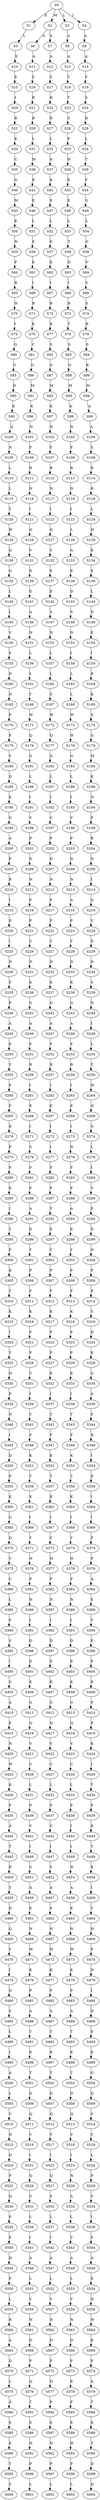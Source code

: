 strict digraph  {
	S0 -> S1 [ label = E ];
	S0 -> S2 [ label = M ];
	S0 -> S3 [ label = L ];
	S0 -> S4 [ label = I ];
	S1 -> S5 [ label = L ];
	S2 -> S6 [ label = A ];
	S2 -> S7 [ label = S ];
	S3 -> S8 [ label = A ];
	S4 -> S9 [ label = A ];
	S5 -> S10 [ label = E ];
	S6 -> S11 [ label = A ];
	S7 -> S12 [ label = A ];
	S8 -> S13 [ label = A ];
	S9 -> S14 [ label = A ];
	S10 -> S15 [ label = E ];
	S11 -> S16 [ label = S ];
	S12 -> S17 [ label = S ];
	S13 -> S18 [ label = T ];
	S14 -> S19 [ label = V ];
	S15 -> S20 [ label = I ];
	S16 -> S21 [ label = R ];
	S17 -> S22 [ label = R ];
	S18 -> S23 [ label = T ];
	S19 -> S24 [ label = S ];
	S20 -> S25 [ label = R ];
	S21 -> S26 [ label = R ];
	S22 -> S27 [ label = R ];
	S23 -> S28 [ label = S ];
	S24 -> S29 [ label = R ];
	S25 -> S30 [ label = K ];
	S26 -> S31 [ label = L ];
	S27 -> S32 [ label = L ];
	S28 -> S33 [ label = F ];
	S29 -> S34 [ label = L ];
	S30 -> S35 [ label = C ];
	S31 -> S36 [ label = M ];
	S32 -> S37 [ label = A ];
	S33 -> S38 [ label = H ];
	S34 -> S39 [ label = T ];
	S35 -> S40 [ label = G ];
	S36 -> S41 [ label = K ];
	S37 -> S42 [ label = K ];
	S38 -> S43 [ label = K ];
	S39 -> S44 [ label = F ];
	S40 -> S45 [ label = M ];
	S41 -> S46 [ label = E ];
	S42 -> S47 [ label = E ];
	S43 -> S48 [ label = E ];
	S44 -> S49 [ label = S ];
	S45 -> S50 [ label = K ];
	S46 -> S51 [ label = L ];
	S47 -> S52 [ label = L ];
	S48 -> S53 [ label = L ];
	S49 -> S54 [ label = L ];
	S50 -> S55 [ label = N ];
	S51 -> S56 [ label = E ];
	S52 -> S57 [ label = E ];
	S53 -> S58 [ label = T ];
	S54 -> S59 [ label = G ];
	S55 -> S60 [ label = F ];
	S56 -> S61 [ label = E ];
	S57 -> S62 [ label = E ];
	S58 -> S63 [ label = D ];
	S59 -> S64 [ label = V ];
	S60 -> S65 [ label = R ];
	S61 -> S66 [ label = I ];
	S62 -> S67 [ label = I ];
	S63 -> S68 [ label = I ];
	S64 -> S69 [ label = V ];
	S65 -> S70 [ label = N ];
	S66 -> S71 [ label = R ];
	S67 -> S72 [ label = R ];
	S68 -> S73 [ label = R ];
	S69 -> S74 [ label = S ];
	S70 -> S75 [ label = I ];
	S71 -> S76 [ label = K ];
	S72 -> S77 [ label = K ];
	S73 -> S78 [ label = T ];
	S74 -> S79 [ label = R ];
	S75 -> S80 [ label = Q ];
	S76 -> S81 [ label = C ];
	S77 -> S82 [ label = S ];
	S78 -> S83 [ label = S ];
	S79 -> S84 [ label = S ];
	S80 -> S85 [ label = V ];
	S81 -> S86 [ label = G ];
	S82 -> S87 [ label = G ];
	S83 -> S88 [ label = G ];
	S84 -> S89 [ label = K ];
	S85 -> S90 [ label = D ];
	S86 -> S91 [ label = M ];
	S87 -> S92 [ label = M ];
	S88 -> S93 [ label = M ];
	S89 -> S94 [ label = M ];
	S90 -> S95 [ label = E ];
	S91 -> S96 [ label = K ];
	S92 -> S97 [ label = K ];
	S93 -> S98 [ label = K ];
	S94 -> S99 [ label = A ];
	S95 -> S100 [ label = A ];
	S96 -> S101 [ label = N ];
	S97 -> S102 [ label = N ];
	S98 -> S103 [ label = N ];
	S99 -> S104 [ label = A ];
	S100 -> S105 [ label = N ];
	S101 -> S106 [ label = F ];
	S102 -> S107 [ label = F ];
	S103 -> S108 [ label = F ];
	S104 -> S109 [ label = S ];
	S105 -> S110 [ label = L ];
	S106 -> S111 [ label = R ];
	S107 -> S112 [ label = R ];
	S108 -> S113 [ label = R ];
	S109 -> S114 [ label = R ];
	S110 -> S115 [ label = L ];
	S111 -> S116 [ label = N ];
	S112 -> S117 [ label = N ];
	S113 -> S118 [ label = N ];
	S114 -> S119 [ label = R ];
	S115 -> S120 [ label = T ];
	S116 -> S121 [ label = I ];
	S117 -> S122 [ label = I ];
	S118 -> S123 [ label = I ];
	S119 -> S124 [ label = L ];
	S120 -> S125 [ label = W ];
	S121 -> S126 [ label = Q ];
	S122 -> S127 [ label = Q ];
	S123 -> S128 [ label = L ];
	S124 -> S129 [ label = H ];
	S125 -> S130 [ label = Q ];
	S126 -> S131 [ label = V ];
	S127 -> S132 [ label = V ];
	S128 -> S133 [ label = A ];
	S129 -> S134 [ label = K ];
	S130 -> S135 [ label = G ];
	S131 -> S136 [ label = D ];
	S132 -> S137 [ label = E ];
	S133 -> S138 [ label = E ];
	S134 -> S139 [ label = E ];
	S135 -> S140 [ label = L ];
	S136 -> S141 [ label = E ];
	S137 -> S142 [ label = E ];
	S138 -> S143 [ label = D ];
	S139 -> S144 [ label = L ];
	S140 -> S145 [ label = I ];
	S141 -> S146 [ label = A ];
	S142 -> S147 [ label = S ];
	S143 -> S148 [ label = S ];
	S144 -> S149 [ label = D ];
	S145 -> S150 [ label = V ];
	S146 -> S151 [ label = N ];
	S147 -> S152 [ label = N ];
	S148 -> S153 [ label = N ];
	S149 -> S154 [ label = E ];
	S150 -> S155 [ label = P ];
	S151 -> S156 [ label = L ];
	S152 -> S157 [ label = L ];
	S153 -> S158 [ label = I ];
	S154 -> S159 [ label = I ];
	S155 -> S160 [ label = D ];
	S156 -> S161 [ label = L ];
	S157 -> S162 [ label = L ];
	S158 -> S163 [ label = L ];
	S159 -> S164 [ label = R ];
	S160 -> S165 [ label = N ];
	S161 -> S166 [ label = T ];
	S162 -> S167 [ label = S ];
	S163 -> S168 [ label = L ];
	S164 -> S169 [ label = K ];
	S165 -> S170 [ label = P ];
	S166 -> S171 [ label = W ];
	S167 -> S172 [ label = W ];
	S168 -> S173 [ label = W ];
	S169 -> S174 [ label = S ];
	S170 -> S175 [ label = P ];
	S171 -> S176 [ label = Q ];
	S172 -> S177 [ label = Q ];
	S173 -> S178 [ label = H ];
	S174 -> S179 [ label = G ];
	S175 -> S180 [ label = Y ];
	S176 -> S181 [ label = G ];
	S177 -> S182 [ label = G ];
	S178 -> S183 [ label = G ];
	S179 -> S184 [ label = M ];
	S180 -> S185 [ label = D ];
	S181 -> S186 [ label = L ];
	S182 -> S187 [ label = L ];
	S183 -> S188 [ label = L ];
	S184 -> S189 [ label = K ];
	S185 -> S190 [ label = K ];
	S186 -> S191 [ label = I ];
	S187 -> S192 [ label = I ];
	S188 -> S193 [ label = I ];
	S189 -> S194 [ label = N ];
	S190 -> S195 [ label = G ];
	S191 -> S196 [ label = V ];
	S192 -> S197 [ label = V ];
	S193 -> S198 [ label = V ];
	S194 -> S199 [ label = F ];
	S195 -> S200 [ label = A ];
	S196 -> S201 [ label = P ];
	S197 -> S202 [ label = P ];
	S198 -> S203 [ label = P ];
	S199 -> S204 [ label = R ];
	S200 -> S205 [ label = F ];
	S201 -> S206 [ label = D ];
	S202 -> S207 [ label = D ];
	S203 -> S208 [ label = D ];
	S204 -> S209 [ label = N ];
	S205 -> S210 [ label = R ];
	S206 -> S211 [ label = N ];
	S207 -> S212 [ label = N ];
	S208 -> S213 [ label = N ];
	S209 -> S214 [ label = I ];
	S210 -> S215 [ label = I ];
	S211 -> S216 [ label = P ];
	S212 -> S217 [ label = P ];
	S213 -> S218 [ label = A ];
	S214 -> S219 [ label = Q ];
	S215 -> S220 [ label = E ];
	S216 -> S221 [ label = P ];
	S217 -> S222 [ label = P ];
	S218 -> S223 [ label = P ];
	S219 -> S224 [ label = V ];
	S220 -> S225 [ label = I ];
	S221 -> S226 [ label = Y ];
	S222 -> S227 [ label = Y ];
	S223 -> S228 [ label = Y ];
	S224 -> S229 [ label = D ];
	S225 -> S230 [ label = N ];
	S226 -> S231 [ label = D ];
	S227 -> S232 [ label = D ];
	S228 -> S233 [ label = D ];
	S229 -> S234 [ label = D ];
	S230 -> S235 [ label = F ];
	S231 -> S236 [ label = K ];
	S232 -> S237 [ label = K ];
	S233 -> S238 [ label = K ];
	S234 -> S239 [ label = S ];
	S235 -> S240 [ label = P ];
	S236 -> S241 [ label = G ];
	S237 -> S242 [ label = G ];
	S238 -> S243 [ label = G ];
	S239 -> S244 [ label = N ];
	S240 -> S245 [ label = A ];
	S241 -> S246 [ label = A ];
	S242 -> S247 [ label = A ];
	S243 -> S248 [ label = A ];
	S244 -> S249 [ label = I ];
	S245 -> S250 [ label = E ];
	S246 -> S251 [ label = F ];
	S247 -> S252 [ label = F ];
	S248 -> S253 [ label = F ];
	S249 -> S254 [ label = L ];
	S250 -> S255 [ label = Y ];
	S251 -> S256 [ label = R ];
	S252 -> S257 [ label = R ];
	S253 -> S258 [ label = R ];
	S254 -> S259 [ label = T ];
	S255 -> S260 [ label = P ];
	S256 -> S261 [ label = I ];
	S257 -> S262 [ label = I ];
	S258 -> S263 [ label = I ];
	S259 -> S264 [ label = W ];
	S260 -> S265 [ label = F ];
	S261 -> S266 [ label = E ];
	S262 -> S267 [ label = E ];
	S263 -> S268 [ label = E ];
	S264 -> S269 [ label = Q ];
	S265 -> S270 [ label = K ];
	S266 -> S271 [ label = I ];
	S267 -> S272 [ label = I ];
	S268 -> S273 [ label = I ];
	S269 -> S274 [ label = G ];
	S270 -> S275 [ label = P ];
	S271 -> S276 [ label = S ];
	S272 -> S277 [ label = I ];
	S273 -> S278 [ label = N ];
	S274 -> S279 [ label = L ];
	S275 -> S280 [ label = P ];
	S276 -> S281 [ label = F ];
	S277 -> S282 [ label = F ];
	S278 -> S283 [ label = F ];
	S279 -> S284 [ label = I ];
	S280 -> S285 [ label = K ];
	S281 -> S286 [ label = P ];
	S282 -> S287 [ label = P ];
	S283 -> S288 [ label = P ];
	S284 -> S289 [ label = V ];
	S285 -> S290 [ label = I ];
	S286 -> S291 [ label = A ];
	S287 -> S292 [ label = T ];
	S288 -> S293 [ label = A ];
	S289 -> S294 [ label = P ];
	S290 -> S295 [ label = T ];
	S291 -> S296 [ label = E ];
	S292 -> S297 [ label = E ];
	S293 -> S298 [ label = E ];
	S294 -> S299 [ label = D ];
	S295 -> S300 [ label = F ];
	S296 -> S301 [ label = Y ];
	S297 -> S302 [ label = Y ];
	S298 -> S303 [ label = Y ];
	S299 -> S304 [ label = N ];
	S300 -> S305 [ label = K ];
	S301 -> S306 [ label = P ];
	S302 -> S307 [ label = P ];
	S303 -> S308 [ label = P ];
	S304 -> S309 [ label = P ];
	S305 -> S310 [ label = T ];
	S306 -> S311 [ label = F ];
	S307 -> S312 [ label = F ];
	S308 -> S313 [ label = F ];
	S309 -> S314 [ label = P ];
	S310 -> S315 [ label = K ];
	S311 -> S316 [ label = K ];
	S312 -> S317 [ label = K ];
	S313 -> S318 [ label = K ];
	S314 -> S319 [ label = Y ];
	S315 -> S320 [ label = I ];
	S316 -> S321 [ label = P ];
	S317 -> S322 [ label = P ];
	S318 -> S323 [ label = P ];
	S319 -> S324 [ label = D ];
	S320 -> S325 [ label = Y ];
	S321 -> S326 [ label = P ];
	S322 -> S327 [ label = P ];
	S323 -> S328 [ label = P ];
	S324 -> S329 [ label = K ];
	S325 -> S330 [ label = H ];
	S326 -> S331 [ label = T ];
	S327 -> S332 [ label = K ];
	S328 -> S333 [ label = K ];
	S329 -> S334 [ label = G ];
	S330 -> S335 [ label = P ];
	S331 -> S336 [ label = I ];
	S332 -> S337 [ label = I ];
	S333 -> S338 [ label = I ];
	S334 -> S339 [ label = A ];
	S335 -> S340 [ label = N ];
	S336 -> S341 [ label = T ];
	S337 -> S342 [ label = T ];
	S338 -> S343 [ label = T ];
	S339 -> S344 [ label = F ];
	S340 -> S345 [ label = I ];
	S341 -> S346 [ label = F ];
	S342 -> S347 [ label = F ];
	S343 -> S348 [ label = F ];
	S344 -> S349 [ label = R ];
	S345 -> S350 [ label = D ];
	S346 -> S351 [ label = K ];
	S347 -> S352 [ label = K ];
	S348 -> S353 [ label = K ];
	S349 -> S354 [ label = I ];
	S350 -> S355 [ label = E ];
	S351 -> S356 [ label = T ];
	S352 -> S357 [ label = T ];
	S353 -> S358 [ label = T ];
	S354 -> S359 [ label = E ];
	S355 -> S360 [ label = K ];
	S356 -> S361 [ label = K ];
	S357 -> S362 [ label = K ];
	S358 -> S363 [ label = K ];
	S359 -> S364 [ label = I ];
	S360 -> S365 [ label = G ];
	S361 -> S366 [ label = I ];
	S362 -> S367 [ label = I ];
	S363 -> S368 [ label = I ];
	S364 -> S369 [ label = I ];
	S365 -> S370 [ label = Q ];
	S366 -> S371 [ label = Y ];
	S367 -> S372 [ label = Y ];
	S368 -> S373 [ label = Y ];
	S369 -> S374 [ label = F ];
	S370 -> S375 [ label = V ];
	S371 -> S376 [ label = H ];
	S372 -> S377 [ label = H ];
	S373 -> S378 [ label = H ];
	S374 -> S379 [ label = P ];
	S375 -> S380 [ label = C ];
	S376 -> S381 [ label = P ];
	S377 -> S382 [ label = P ];
	S378 -> S383 [ label = P ];
	S379 -> S384 [ label = A ];
	S380 -> S385 [ label = L ];
	S381 -> S386 [ label = N ];
	S382 -> S387 [ label = N ];
	S383 -> S388 [ label = N ];
	S384 -> S389 [ label = E ];
	S385 -> S390 [ label = P ];
	S386 -> S391 [ label = I ];
	S387 -> S392 [ label = I ];
	S388 -> S393 [ label = I ];
	S389 -> S394 [ label = Y ];
	S390 -> S395 [ label = V ];
	S391 -> S396 [ label = D ];
	S392 -> S397 [ label = D ];
	S393 -> S398 [ label = D ];
	S394 -> S399 [ label = P ];
	S395 -> S400 [ label = I ];
	S396 -> S401 [ label = E ];
	S397 -> S402 [ label = E ];
	S398 -> S403 [ label = E ];
	S399 -> S404 [ label = F ];
	S400 -> S405 [ label = S ];
	S401 -> S406 [ label = K ];
	S402 -> S407 [ label = K ];
	S403 -> S408 [ label = K ];
	S404 -> S409 [ label = K ];
	S405 -> S410 [ label = A ];
	S406 -> S411 [ label = G ];
	S407 -> S412 [ label = G ];
	S408 -> S413 [ label = G ];
	S409 -> S414 [ label = P ];
	S410 -> S415 [ label = E ];
	S411 -> S416 [ label = Q ];
	S412 -> S417 [ label = Q ];
	S413 -> S418 [ label = Q ];
	S414 -> S419 [ label = P ];
	S415 -> S420 [ label = N ];
	S416 -> S421 [ label = V ];
	S417 -> S422 [ label = V ];
	S418 -> S423 [ label = V ];
	S419 -> S424 [ label = K ];
	S420 -> S425 [ label = W ];
	S421 -> S426 [ label = C ];
	S422 -> S427 [ label = C ];
	S423 -> S428 [ label = C ];
	S424 -> S429 [ label = I ];
	S425 -> S430 [ label = K ];
	S426 -> S431 [ label = L ];
	S427 -> S432 [ label = L ];
	S428 -> S433 [ label = L ];
	S429 -> S434 [ label = T ];
	S430 -> S435 [ label = P ];
	S431 -> S436 [ label = P ];
	S432 -> S437 [ label = P ];
	S433 -> S438 [ label = P ];
	S434 -> S439 [ label = F ];
	S435 -> S440 [ label = A ];
	S436 -> S441 [ label = V ];
	S437 -> S442 [ label = V ];
	S438 -> S443 [ label = I ];
	S439 -> S444 [ label = K ];
	S440 -> S445 [ label = T ];
	S441 -> S446 [ label = I ];
	S442 -> S447 [ label = I ];
	S443 -> S448 [ label = I ];
	S444 -> S449 [ label = T ];
	S445 -> S450 [ label = K ];
	S446 -> S451 [ label = S ];
	S447 -> S452 [ label = S ];
	S448 -> S453 [ label = N ];
	S449 -> S454 [ label = K ];
	S450 -> S455 [ label = T ];
	S451 -> S456 [ label = A ];
	S452 -> S457 [ label = A ];
	S453 -> S458 [ label = A ];
	S454 -> S459 [ label = I ];
	S455 -> S460 [ label = D ];
	S456 -> S461 [ label = E ];
	S457 -> S462 [ label = E ];
	S458 -> S463 [ label = E ];
	S459 -> S464 [ label = Y ];
	S460 -> S465 [ label = Q ];
	S461 -> S466 [ label = N ];
	S462 -> S467 [ label = N ];
	S463 -> S468 [ label = N ];
	S464 -> S469 [ label = H ];
	S465 -> S470 [ label = V ];
	S466 -> S471 [ label = W ];
	S467 -> S472 [ label = W ];
	S468 -> S473 [ label = W ];
	S469 -> S474 [ label = P ];
	S470 -> S475 [ label = I ];
	S471 -> S476 [ label = K ];
	S472 -> S477 [ label = K ];
	S473 -> S478 [ label = K ];
	S474 -> S479 [ label = N ];
	S475 -> S480 [ label = Q ];
	S476 -> S481 [ label = P ];
	S477 -> S482 [ label = P ];
	S478 -> S483 [ label = P ];
	S479 -> S484 [ label = I ];
	S480 -> S485 [ label = S ];
	S481 -> S486 [ label = A ];
	S482 -> S487 [ label = A ];
	S483 -> S488 [ label = A ];
	S484 -> S489 [ label = D ];
	S485 -> S490 [ label = L ];
	S486 -> S491 [ label = T ];
	S487 -> S492 [ label = T ];
	S488 -> S493 [ label = T ];
	S489 -> S494 [ label = E ];
	S490 -> S495 [ label = I ];
	S491 -> S496 [ label = K ];
	S492 -> S497 [ label = K ];
	S493 -> S498 [ label = K ];
	S494 -> S499 [ label = K ];
	S495 -> S500 [ label = A ];
	S496 -> S501 [ label = T ];
	S497 -> S502 [ label = T ];
	S498 -> S503 [ label = T ];
	S499 -> S504 [ label = G ];
	S500 -> S505 [ label = L ];
	S501 -> S506 [ label = D ];
	S502 -> S507 [ label = D ];
	S503 -> S508 [ label = D ];
	S504 -> S509 [ label = Q ];
	S505 -> S510 [ label = V ];
	S506 -> S511 [ label = Q ];
	S507 -> S512 [ label = Q ];
	S508 -> S513 [ label = Q ];
	S509 -> S514 [ label = V ];
	S510 -> S515 [ label = N ];
	S511 -> S516 [ label = V ];
	S512 -> S517 [ label = V ];
	S513 -> S518 [ label = V ];
	S514 -> S519 [ label = C ];
	S515 -> S520 [ label = D ];
	S516 -> S521 [ label = I ];
	S517 -> S522 [ label = I ];
	S518 -> S523 [ label = I ];
	S519 -> S524 [ label = L ];
	S520 -> S525 [ label = P ];
	S521 -> S526 [ label = Q ];
	S522 -> S527 [ label = Q ];
	S523 -> S528 [ label = N ];
	S524 -> S529 [ label = P ];
	S525 -> S530 [ label = Q ];
	S526 -> S531 [ label = S ];
	S527 -> S532 [ label = S ];
	S528 -> S533 [ label = A ];
	S529 -> S534 [ label = V ];
	S530 -> S535 [ label = P ];
	S531 -> S536 [ label = L ];
	S532 -> S537 [ label = L ];
	S533 -> S538 [ label = L ];
	S534 -> S539 [ label = I ];
	S535 -> S540 [ label = E ];
	S536 -> S541 [ label = I ];
	S537 -> S542 [ label = I ];
	S538 -> S543 [ label = V ];
	S539 -> S544 [ label = S ];
	S540 -> S545 [ label = H ];
	S541 -> S546 [ label = A ];
	S542 -> S547 [ label = A ];
	S543 -> S548 [ label = A ];
	S544 -> S549 [ label = A ];
	S545 -> S550 [ label = P ];
	S546 -> S551 [ label = L ];
	S547 -> S552 [ label = L ];
	S548 -> S553 [ label = L ];
	S549 -> S554 [ label = E ];
	S550 -> S555 [ label = L ];
	S551 -> S556 [ label = V ];
	S552 -> S557 [ label = V ];
	S553 -> S558 [ label = V ];
	S554 -> S559 [ label = N ];
	S555 -> S560 [ label = R ];
	S556 -> S561 [ label = N ];
	S557 -> S562 [ label = N ];
	S558 -> S563 [ label = N ];
	S559 -> S564 [ label = W ];
	S560 -> S565 [ label = A ];
	S561 -> S566 [ label = D ];
	S562 -> S567 [ label = D ];
	S563 -> S568 [ label = D ];
	S564 -> S569 [ label = K ];
	S565 -> S570 [ label = D ];
	S566 -> S571 [ label = P ];
	S567 -> S572 [ label = P ];
	S568 -> S573 [ label = P ];
	S569 -> S574 [ label = P ];
	S570 -> S575 [ label = L ];
	S571 -> S576 [ label = Q ];
	S572 -> S577 [ label = Q ];
	S573 -> S578 [ label = E ];
	S574 -> S579 [ label = A ];
	S575 -> S580 [ label = A ];
	S576 -> S581 [ label = T ];
	S577 -> S582 [ label = P ];
	S578 -> S583 [ label = P ];
	S579 -> S584 [ label = T ];
	S580 -> S585 [ label = E ];
	S581 -> S586 [ label = E ];
	S582 -> S587 [ label = E ];
	S583 -> S588 [ label = E ];
	S584 -> S589 [ label = K ];
	S585 -> S590 [ label = E ];
	S586 -> S591 [ label = H ];
	S587 -> S592 [ label = H ];
	S588 -> S593 [ label = H ];
	S589 -> S594 [ label = T ];
	S590 -> S595 [ label = Y ];
	S591 -> S596 [ label = P ];
	S592 -> S597 [ label = P ];
	S593 -> S598 [ label = P ];
	S594 -> S599 [ label = D ];
	S595 -> S600 [ label = S ];
	S596 -> S601 [ label = L ];
	S597 -> S602 [ label = L ];
	S598 -> S603 [ label = L ];
	S599 -> S604 [ label = Q ];
}
